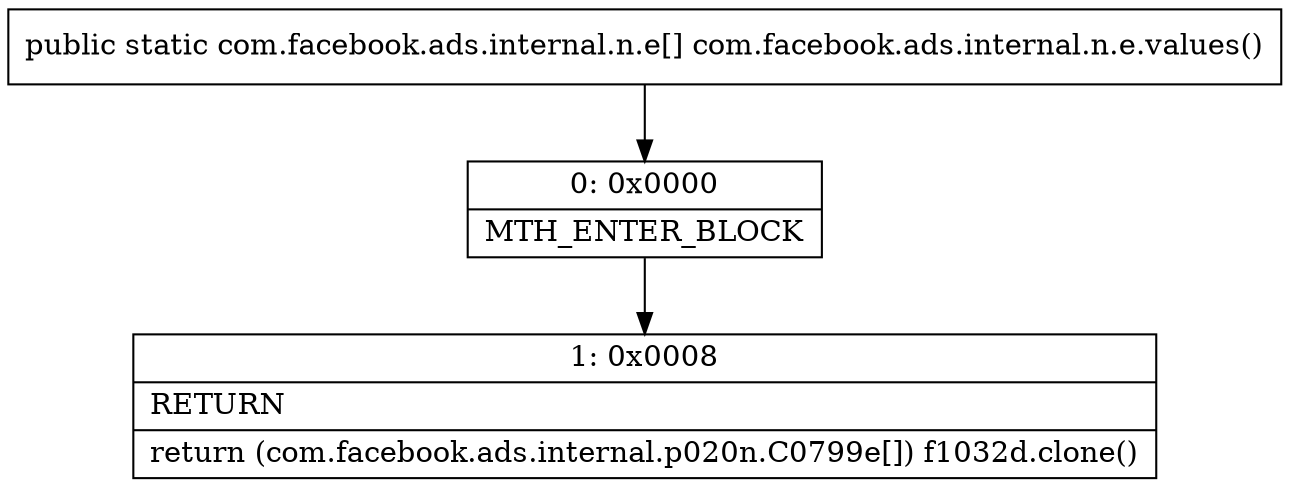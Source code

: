 digraph "CFG forcom.facebook.ads.internal.n.e.values()[Lcom\/facebook\/ads\/internal\/n\/e;" {
Node_0 [shape=record,label="{0\:\ 0x0000|MTH_ENTER_BLOCK\l}"];
Node_1 [shape=record,label="{1\:\ 0x0008|RETURN\l|return (com.facebook.ads.internal.p020n.C0799e[]) f1032d.clone()\l}"];
MethodNode[shape=record,label="{public static com.facebook.ads.internal.n.e[] com.facebook.ads.internal.n.e.values() }"];
MethodNode -> Node_0;
Node_0 -> Node_1;
}

